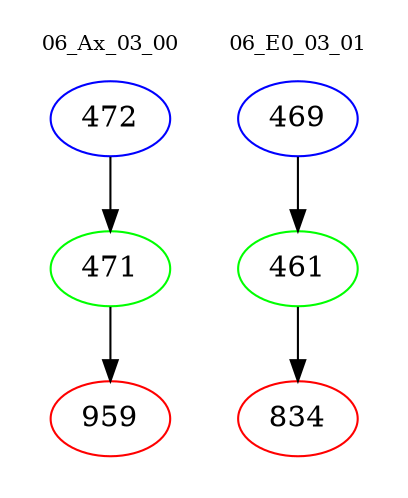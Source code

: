 digraph{
subgraph cluster_0 {
color = white
label = "06_Ax_03_00";
fontsize=10;
T0_472 [label="472", color="blue"]
T0_472 -> T0_471 [color="black"]
T0_471 [label="471", color="green"]
T0_471 -> T0_959 [color="black"]
T0_959 [label="959", color="red"]
}
subgraph cluster_1 {
color = white
label = "06_E0_03_01";
fontsize=10;
T1_469 [label="469", color="blue"]
T1_469 -> T1_461 [color="black"]
T1_461 [label="461", color="green"]
T1_461 -> T1_834 [color="black"]
T1_834 [label="834", color="red"]
}
}
